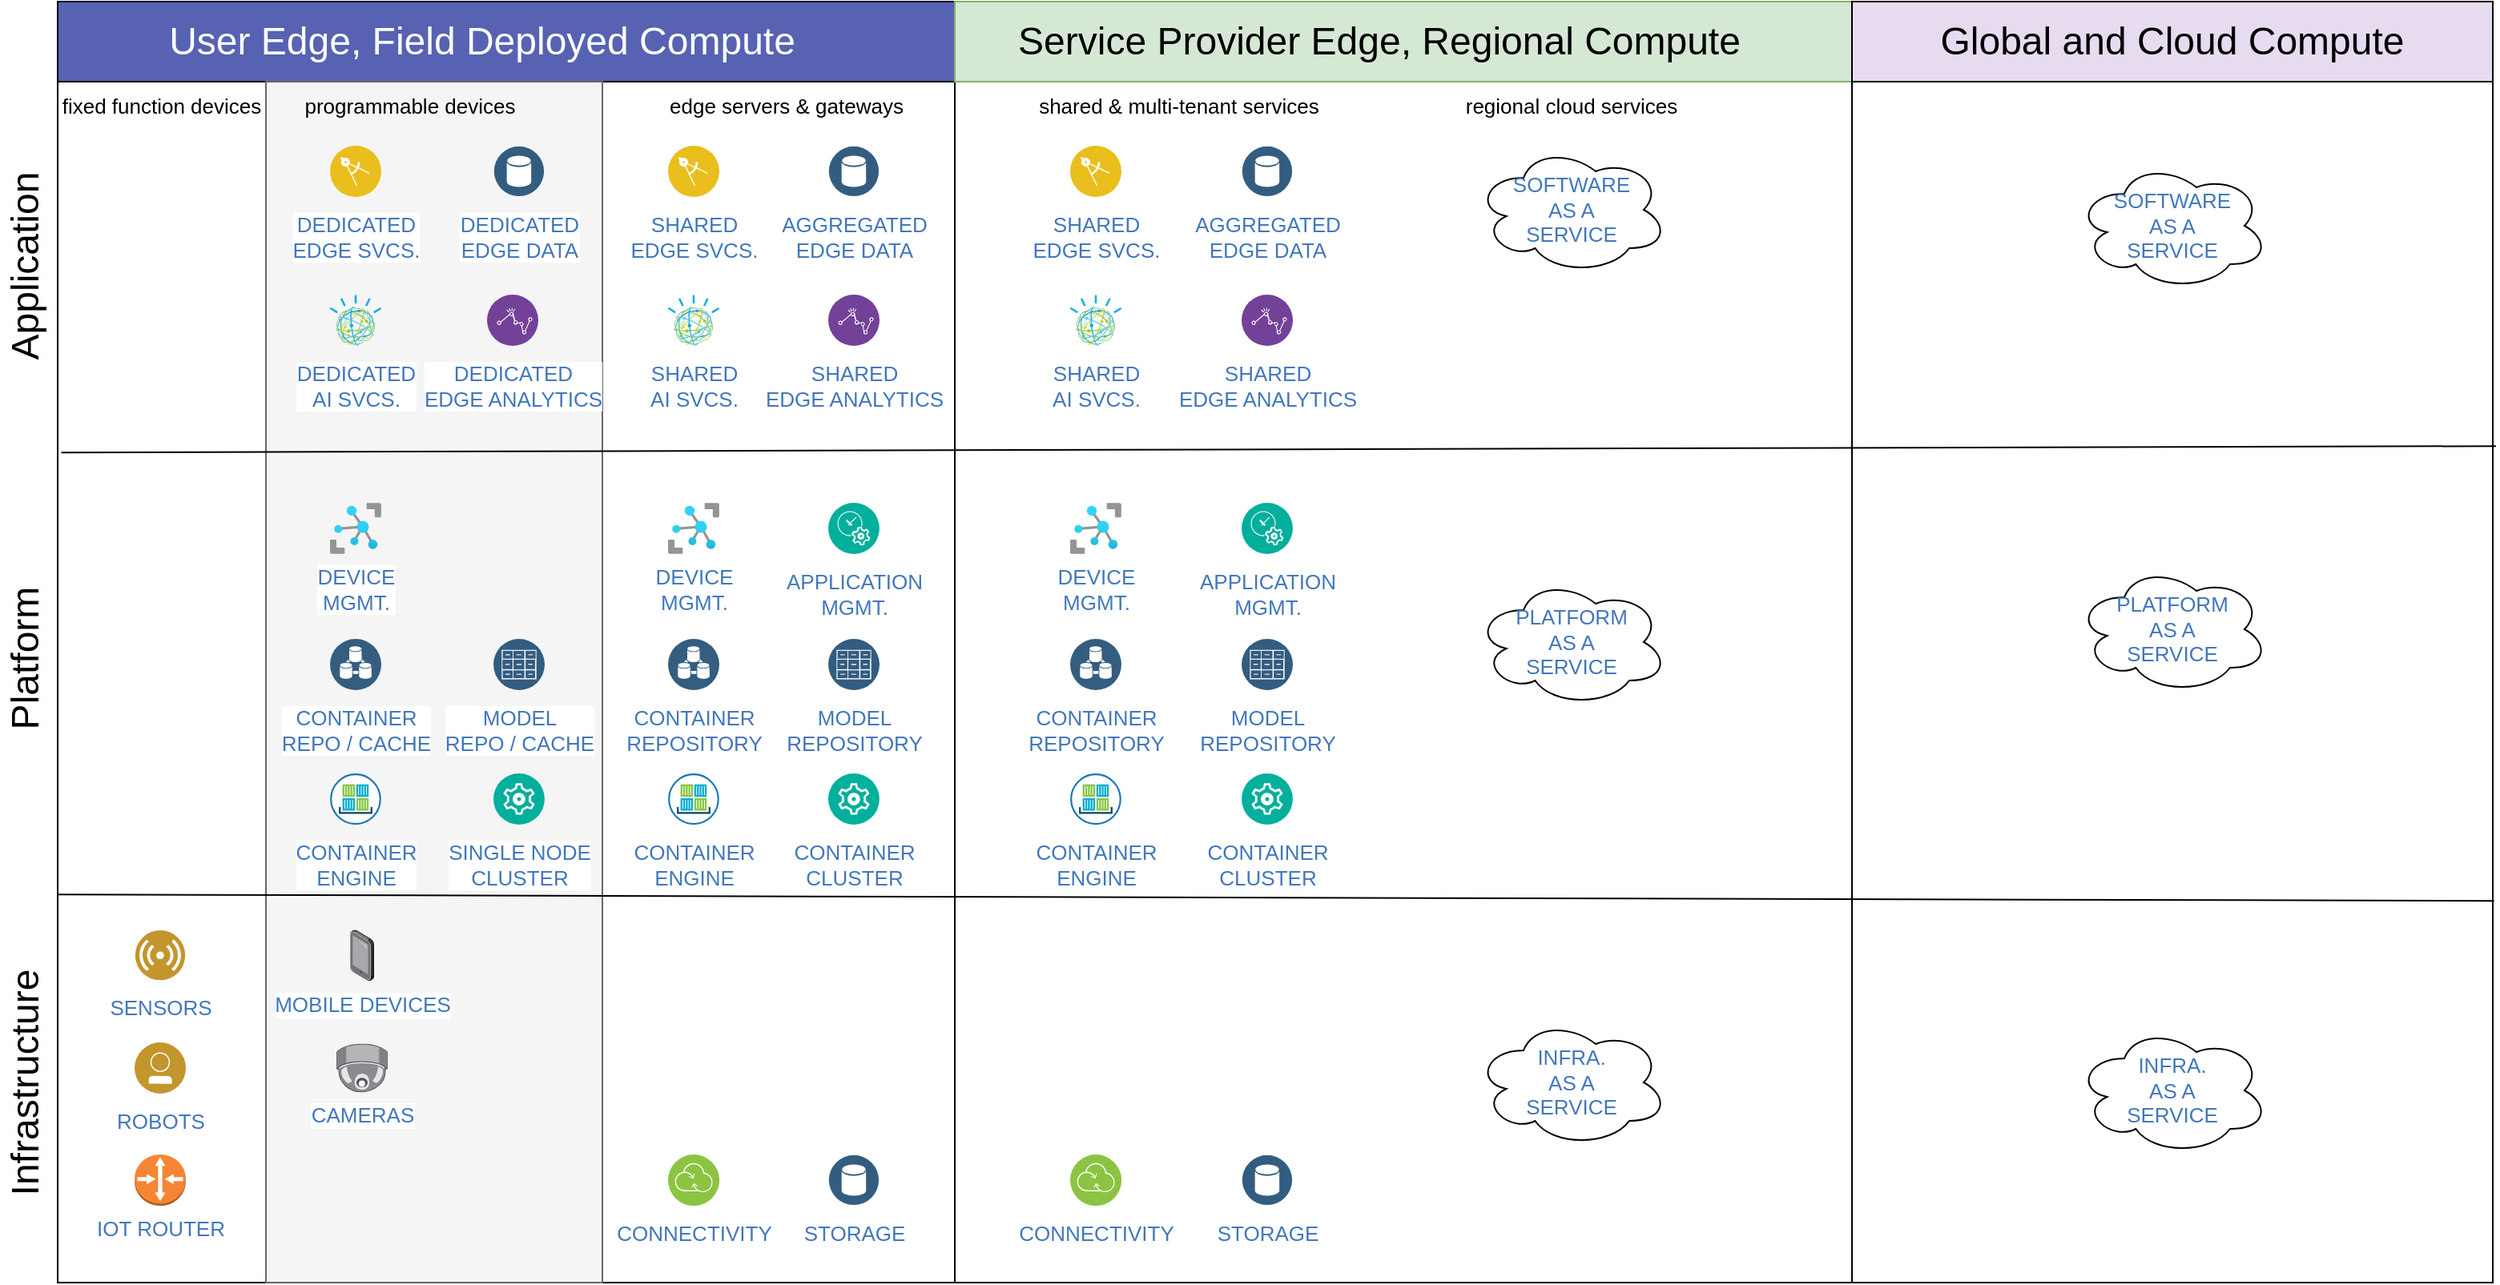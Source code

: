 <mxfile version="21.6.8" type="device">
  <diagram id="u-Bgehv5GdRI6xBluCmY" name="Page-1">
    <mxGraphModel dx="1114" dy="806" grid="1" gridSize="10" guides="1" tooltips="1" connect="1" arrows="1" fold="1" page="1" pageScale="1" pageWidth="1600" pageHeight="900" math="0" shadow="0">
      <root>
        <mxCell id="0" />
        <mxCell id="1" parent="0" />
        <mxCell id="NKZoFBCDpuy2na6IxqbC-1" value="" style="rounded=0;whiteSpace=wrap;html=1;" parent="1" vertex="1">
          <mxGeometry x="40" y="40" width="560" height="800" as="geometry" />
        </mxCell>
        <mxCell id="NKZoFBCDpuy2na6IxqbC-2" value="" style="rounded=0;whiteSpace=wrap;html=1;" parent="1" vertex="1">
          <mxGeometry x="600" y="40" width="560" height="800" as="geometry" />
        </mxCell>
        <mxCell id="NKZoFBCDpuy2na6IxqbC-3" value="" style="rounded=0;whiteSpace=wrap;html=1;" parent="1" vertex="1">
          <mxGeometry x="1160" y="40" width="400" height="800" as="geometry" />
        </mxCell>
        <mxCell id="NKZoFBCDpuy2na6IxqbC-17" value="" style="group" parent="1" vertex="1" connectable="0">
          <mxGeometry x="40" y="40" width="560" height="50" as="geometry" />
        </mxCell>
        <mxCell id="NKZoFBCDpuy2na6IxqbC-15" value="" style="rounded=0;whiteSpace=wrap;html=1;fillColor=#5762b3;" parent="NKZoFBCDpuy2na6IxqbC-17" vertex="1">
          <mxGeometry width="560" height="50" as="geometry" />
        </mxCell>
        <mxCell id="NKZoFBCDpuy2na6IxqbC-16" value="&lt;font color=&quot;#ffffff&quot; style=&quot;font-size: 24px;&quot;&gt;User Edge, Field Deployed Compute&lt;/font&gt;" style="text;strokeColor=none;align=center;fillColor=none;html=1;verticalAlign=middle;whiteSpace=wrap;rounded=0;" parent="NKZoFBCDpuy2na6IxqbC-17" vertex="1">
          <mxGeometry x="20" y="10" width="490" height="30" as="geometry" />
        </mxCell>
        <mxCell id="NKZoFBCDpuy2na6IxqbC-20" value="" style="group;fillColor=none;" parent="1" vertex="1" connectable="0">
          <mxGeometry x="600" y="40" width="560" height="50" as="geometry" />
        </mxCell>
        <mxCell id="NKZoFBCDpuy2na6IxqbC-18" value="" style="rounded=0;whiteSpace=wrap;html=1;fillColor=#d5e8d4;strokeColor=#82b366;" parent="NKZoFBCDpuy2na6IxqbC-20" vertex="1">
          <mxGeometry width="560" height="50" as="geometry" />
        </mxCell>
        <mxCell id="NKZoFBCDpuy2na6IxqbC-19" value="&lt;font style=&quot;font-size: 24px;&quot;&gt;Service Provider Edge, Regional Compute&lt;/font&gt;" style="text;strokeColor=none;align=center;fillColor=#d5e8d4;html=1;verticalAlign=middle;whiteSpace=wrap;rounded=0;" parent="NKZoFBCDpuy2na6IxqbC-20" vertex="1">
          <mxGeometry x="20" y="10" width="490" height="30" as="geometry" />
        </mxCell>
        <mxCell id="NKZoFBCDpuy2na6IxqbC-23" value="" style="group" parent="1" vertex="1" connectable="0">
          <mxGeometry x="1160" y="40" width="400" height="50" as="geometry" />
        </mxCell>
        <mxCell id="NKZoFBCDpuy2na6IxqbC-21" value="" style="rounded=0;whiteSpace=wrap;html=1;fillColor=#E7DBF0;" parent="NKZoFBCDpuy2na6IxqbC-23" vertex="1">
          <mxGeometry width="400" height="50" as="geometry" />
        </mxCell>
        <mxCell id="NKZoFBCDpuy2na6IxqbC-22" value="&lt;font style=&quot;font-size: 24px;&quot;&gt;Global and Cloud Compute&lt;/font&gt;" style="text;strokeColor=none;align=center;fillColor=none;html=1;verticalAlign=middle;whiteSpace=wrap;rounded=0;" parent="NKZoFBCDpuy2na6IxqbC-23" vertex="1">
          <mxGeometry x="50" y="10" width="300" height="30" as="geometry" />
        </mxCell>
        <mxCell id="iU7ZojFt_CZGEspTZ9bw-25" value="" style="rounded=0;whiteSpace=wrap;html=1;fillColor=#f5f5f5;strokeColor=#666666;fontColor=#333333;" parent="1" vertex="1">
          <mxGeometry x="170" y="90" width="210" height="750" as="geometry" />
        </mxCell>
        <mxCell id="rkRexL7u3ubiK1zSjF01-2" value="" style="endArrow=none;html=1;rounded=0;exitX=0.001;exitY=0.697;exitDx=0;exitDy=0;exitPerimeter=0;entryX=1.002;entryY=0.702;entryDx=0;entryDy=0;entryPerimeter=0;fontColor=#4277BB;fontSize=13;" parent="1" source="NKZoFBCDpuy2na6IxqbC-1" target="NKZoFBCDpuy2na6IxqbC-3" edge="1">
          <mxGeometry width="50" height="50" relative="1" as="geometry">
            <mxPoint x="780" y="380" as="sourcePoint" />
            <mxPoint x="830" y="330" as="targetPoint" />
          </mxGeometry>
        </mxCell>
        <mxCell id="rkRexL7u3ubiK1zSjF01-3" value="" style="endArrow=none;html=1;rounded=0;exitX=0.004;exitY=0.352;exitDx=0;exitDy=0;exitPerimeter=0;entryX=1.005;entryY=0.347;entryDx=0;entryDy=0;entryPerimeter=0;fontColor=#4277BB;fontSize=13;" parent="1" source="NKZoFBCDpuy2na6IxqbC-1" target="NKZoFBCDpuy2na6IxqbC-3" edge="1">
          <mxGeometry width="50" height="50" relative="1" as="geometry">
            <mxPoint x="810" y="370" as="sourcePoint" />
            <mxPoint x="860" y="320" as="targetPoint" />
          </mxGeometry>
        </mxCell>
        <mxCell id="rkRexL7u3ubiK1zSjF01-4" value="&lt;font style=&quot;font-size: 24px;&quot;&gt;Infrastructure&lt;/font&gt;" style="text;strokeColor=none;align=center;fillColor=none;html=1;verticalAlign=middle;whiteSpace=wrap;rounded=0;rotation=-90;" parent="1" vertex="1">
          <mxGeometry x="-60" y="700" width="160" height="30" as="geometry" />
        </mxCell>
        <mxCell id="rkRexL7u3ubiK1zSjF01-5" value="&lt;font style=&quot;font-size: 24px;&quot;&gt;Platform&lt;/font&gt;" style="text;strokeColor=none;align=center;fillColor=none;html=1;verticalAlign=middle;whiteSpace=wrap;rounded=0;rotation=-90;" parent="1" vertex="1">
          <mxGeometry x="-45" y="435" width="130" height="30" as="geometry" />
        </mxCell>
        <mxCell id="rkRexL7u3ubiK1zSjF01-6" value="&lt;font style=&quot;font-size: 24px;&quot;&gt;Application&lt;/font&gt;" style="text;strokeColor=none;align=center;fillColor=none;html=1;verticalAlign=middle;whiteSpace=wrap;rounded=0;rotation=-90;" parent="1" vertex="1">
          <mxGeometry x="-60" y="190" width="160" height="30" as="geometry" />
        </mxCell>
        <mxCell id="dV2BF6gwbEOyX98F7W6L-6" value="&lt;font style=&quot;font-size: 13px;&quot;&gt;CAMERAS&lt;/font&gt;" style="points=[];aspect=fixed;html=1;align=center;shadow=0;dashed=0;image;image=img/lib/allied_telesis/security/Surveillance_Camera_Ceiling.svg;fontColor=#4277BB;fontSize=13;" parent="1" vertex="1">
          <mxGeometry x="214.0" y="690.775" width="32" height="30.45" as="geometry" />
        </mxCell>
        <mxCell id="dV2BF6gwbEOyX98F7W6L-9" value="&lt;span style=&quot;font-size: 13px;&quot;&gt;SENSORS&lt;br style=&quot;font-size: 13px;&quot;&gt;&lt;/span&gt;" style="aspect=fixed;perimeter=ellipsePerimeter;html=1;align=center;shadow=0;dashed=0;fontColor=#4277BB;labelBackgroundColor=#ffffff;fontSize=13;spacingTop=3;image;image=img/lib/ibm/users/sensor.svg;" parent="1" vertex="1">
          <mxGeometry x="88" y="620" width="32" height="31.2" as="geometry" />
        </mxCell>
        <mxCell id="dV2BF6gwbEOyX98F7W6L-11" value="&lt;font style=&quot;font-size: 13px;&quot;&gt;ROBOTS&lt;/font&gt;" style="aspect=fixed;perimeter=ellipsePerimeter;html=1;align=center;shadow=0;dashed=0;fontColor=#4277BB;labelBackgroundColor=#ffffff;fontSize=13;spacingTop=3;image;image=img/lib/ibm/users/user.svg;strokeColor=#4277BB;strokeWidth=2;" parent="1" vertex="1">
          <mxGeometry x="88" y="690" width="32" height="32" as="geometry" />
        </mxCell>
        <mxCell id="anpZV6EC-k3CciJtOTf7-1" value="&lt;span style=&quot;font-size: 13px;&quot;&gt;MOBILE DEVICES&lt;/span&gt;" style="points=[];aspect=fixed;html=1;align=center;shadow=0;dashed=0;image;image=img/lib/allied_telesis/computer_and_terminals/Tablet.svg;fontColor=#4277BB;fontSize=13;" parent="1" vertex="1">
          <mxGeometry x="222.42" y="619.6" width="15.16" height="32" as="geometry" />
        </mxCell>
        <mxCell id="anpZV6EC-k3CciJtOTf7-2" value="&lt;font style=&quot;font-size: 13px;&quot;&gt;SOFTWARE&lt;br style=&quot;font-size: 13px;&quot;&gt;AS A&lt;br style=&quot;font-size: 13px;&quot;&gt;SERVICE&lt;/font&gt;" style="ellipse;shape=cloud;whiteSpace=wrap;html=1;fontColor=#4277BB;fontSize=13;" parent="1" vertex="1">
          <mxGeometry x="1300" y="140" width="120" height="80" as="geometry" />
        </mxCell>
        <mxCell id="iU7ZojFt_CZGEspTZ9bw-1" value="&lt;font style=&quot;font-size: 13px;&quot;&gt;fixed function devices&lt;br style=&quot;font-size: 13px;&quot;&gt;&lt;/font&gt;" style="text;strokeColor=none;align=center;fillColor=none;html=1;verticalAlign=middle;whiteSpace=wrap;rounded=0;fontSize=13;" parent="1" vertex="1">
          <mxGeometry x="40" y="90" width="130" height="30" as="geometry" />
        </mxCell>
        <mxCell id="iU7ZojFt_CZGEspTZ9bw-2" value="programmable devices" style="text;strokeColor=none;align=center;fillColor=none;html=1;verticalAlign=middle;whiteSpace=wrap;rounded=0;fontSize=13;" parent="1" vertex="1">
          <mxGeometry x="190" y="90" width="140" height="30" as="geometry" />
        </mxCell>
        <mxCell id="iU7ZojFt_CZGEspTZ9bw-3" value="edge servers &amp;amp; gateways" style="text;strokeColor=none;align=center;fillColor=none;html=1;verticalAlign=middle;whiteSpace=wrap;rounded=0;fontSize=13;" parent="1" vertex="1">
          <mxGeometry x="420" y="90" width="150" height="30" as="geometry" />
        </mxCell>
        <mxCell id="iU7ZojFt_CZGEspTZ9bw-4" value="&lt;font style=&quot;font-size: 13px;&quot;&gt;DEDICATED&lt;br style=&quot;font-size: 13px;&quot;&gt;EDGE SVCS.&lt;/font&gt;" style="aspect=fixed;perimeter=ellipsePerimeter;html=1;align=center;shadow=0;dashed=0;fontColor=#4277BB;labelBackgroundColor=#ffffff;fontSize=13;spacingTop=3;image;image=img/lib/ibm/applications/enterprise_applications.svg;" parent="1" vertex="1">
          <mxGeometry x="210.0" y="130.0" width="32" height="32" as="geometry" />
        </mxCell>
        <mxCell id="iU7ZojFt_CZGEspTZ9bw-5" value="&lt;font style=&quot;font-size: 13px;&quot;&gt;DEDICATED&lt;br style=&quot;border-color: var(--border-color); font-size: 13px;&quot;&gt;AI SVCS.&lt;/font&gt;" style="aspect=fixed;perimeter=ellipsePerimeter;html=1;align=center;shadow=0;dashed=0;fontColor=#4277BB;labelBackgroundColor=#ffffff;fontSize=13;spacingTop=3;image;image=img/lib/ibm/miscellaneous/cognitive_services.svg;" parent="1" vertex="1">
          <mxGeometry x="210.0" y="223" width="32" height="32" as="geometry" />
        </mxCell>
        <mxCell id="iU7ZojFt_CZGEspTZ9bw-7" value="&lt;font style=&quot;font-size: 13px;&quot;&gt;DEDICATED&lt;br style=&quot;border-color: var(--border-color); font-size: 13px;&quot;&gt;EDGE ANALYTICS&lt;/font&gt;" style="aspect=fixed;perimeter=ellipsePerimeter;html=1;align=center;shadow=0;dashed=0;fontColor=#4277BB;labelBackgroundColor=#ffffff;fontSize=13;spacingTop=3;image;image=img/lib/ibm/analytics/analytics.svg;" parent="1" vertex="1">
          <mxGeometry x="308" y="223" width="32" height="32" as="geometry" />
        </mxCell>
        <mxCell id="iU7ZojFt_CZGEspTZ9bw-8" value="&lt;font style=&quot;font-size: 13px;&quot;&gt;DEDICATED&lt;br style=&quot;border-color: var(--border-color); font-size: 13px;&quot;&gt;EDGE DATA&lt;/font&gt;" style="aspect=fixed;perimeter=ellipsePerimeter;html=1;align=center;shadow=0;dashed=0;fontColor=#4277BB;labelBackgroundColor=#ffffff;fontSize=13;spacingTop=3;image;image=img/lib/ibm/data/data_services.svg;" parent="1" vertex="1">
          <mxGeometry x="312" y="130.39" width="32" height="31.22" as="geometry" />
        </mxCell>
        <mxCell id="iU7ZojFt_CZGEspTZ9bw-17" value="&lt;font style=&quot;font-size: 13px;&quot;&gt;SHARED&lt;br style=&quot;font-size: 13px;&quot;&gt;EDGE SVCS.&lt;/font&gt;" style="aspect=fixed;perimeter=ellipsePerimeter;html=1;align=center;shadow=0;dashed=0;fontColor=#4277BB;labelBackgroundColor=#ffffff;fontSize=13;spacingTop=3;image;image=img/lib/ibm/applications/enterprise_applications.svg;" parent="1" vertex="1">
          <mxGeometry x="421" y="130.0" width="32" height="32" as="geometry" />
        </mxCell>
        <mxCell id="iU7ZojFt_CZGEspTZ9bw-18" value="&lt;font style=&quot;font-size: 13px;&quot;&gt;SHARED&lt;br style=&quot;font-size: 13px;&quot;&gt;AI SVCS.&lt;/font&gt;" style="aspect=fixed;perimeter=ellipsePerimeter;html=1;align=center;shadow=0;dashed=0;fontColor=#4277BB;labelBackgroundColor=#ffffff;fontSize=13;spacingTop=3;image;image=img/lib/ibm/miscellaneous/cognitive_services.svg;" parent="1" vertex="1">
          <mxGeometry x="421" y="223" width="32" height="32" as="geometry" />
        </mxCell>
        <mxCell id="iU7ZojFt_CZGEspTZ9bw-19" value="&lt;font style=&quot;font-size: 13px;&quot;&gt;SHARED&lt;br style=&quot;font-size: 13px;&quot;&gt;EDGE ANALYTICS&lt;/font&gt;" style="aspect=fixed;perimeter=ellipsePerimeter;html=1;align=center;shadow=0;dashed=0;fontColor=#4277BB;labelBackgroundColor=#ffffff;fontSize=13;spacingTop=3;image;image=img/lib/ibm/analytics/analytics.svg;" parent="1" vertex="1">
          <mxGeometry x="521" y="223" width="32" height="32" as="geometry" />
        </mxCell>
        <mxCell id="iU7ZojFt_CZGEspTZ9bw-20" value="&lt;font style=&quot;font-size: 13px;&quot;&gt;AGGREGATED&lt;br style=&quot;font-size: 13px;&quot;&gt;EDGE DATA&lt;/font&gt;" style="aspect=fixed;perimeter=ellipsePerimeter;html=1;align=center;shadow=0;dashed=0;fontColor=#4277BB;labelBackgroundColor=#ffffff;fontSize=13;spacingTop=3;image;image=img/lib/ibm/data/data_services.svg;" parent="1" vertex="1">
          <mxGeometry x="521" y="130.39" width="32" height="31.22" as="geometry" />
        </mxCell>
        <mxCell id="iU7ZojFt_CZGEspTZ9bw-21" value="&lt;font style=&quot;font-size: 13px;&quot;&gt;CONTAINER&lt;br style=&quot;font-size: 13px;&quot;&gt;ENGINE&lt;br style=&quot;font-size: 13px;&quot;&gt;&lt;/font&gt;" style="aspect=fixed;perimeter=ellipsePerimeter;html=1;align=center;shadow=0;dashed=0;fontColor=#4277BB;labelBackgroundColor=#ffffff;fontSize=13;spacingTop=3;image;image=img/lib/ibm/miscellaneous/ibm_containers.svg;" parent="1" vertex="1">
          <mxGeometry x="421" y="522" width="32" height="32" as="geometry" />
        </mxCell>
        <mxCell id="iU7ZojFt_CZGEspTZ9bw-22" value="&lt;font style=&quot;font-size: 13px;&quot;&gt;CONTAINER&lt;br style=&quot;font-size: 13px;&quot;&gt;CLUSTER&lt;br style=&quot;font-size: 13px;&quot;&gt;&lt;/font&gt;" style="aspect=fixed;perimeter=ellipsePerimeter;html=1;align=center;shadow=0;dashed=0;fontColor=#4277BB;labelBackgroundColor=#ffffff;fontSize=13;spacingTop=3;image;image=img/lib/ibm/management/management.svg;glass=1;strokeColor=#4277BB;strokeWidth=2;fillColor=#4277BB;" parent="1" vertex="1">
          <mxGeometry x="521" y="521.6" width="32" height="32.8" as="geometry" />
        </mxCell>
        <mxCell id="iU7ZojFt_CZGEspTZ9bw-24" value="&lt;font style=&quot;font-size: 13px;&quot;&gt;CONTAINER&lt;br style=&quot;font-size: 13px;&quot;&gt;ENGINE&lt;br style=&quot;font-size: 13px;&quot;&gt;&lt;/font&gt;" style="aspect=fixed;perimeter=ellipsePerimeter;html=1;align=center;shadow=0;dashed=0;fontColor=#4277BB;labelBackgroundColor=#ffffff;fontSize=13;spacingTop=3;image;image=img/lib/ibm/miscellaneous/ibm_containers.svg;" parent="1" vertex="1">
          <mxGeometry x="210.0" y="522" width="32" height="32" as="geometry" />
        </mxCell>
        <mxCell id="iU7ZojFt_CZGEspTZ9bw-26" value="&lt;font style=&quot;font-size: 13px;&quot;&gt;CONTAINER&lt;br style=&quot;font-size: 13px;&quot;&gt;REPOSITORY&lt;/font&gt;" style="aspect=fixed;perimeter=ellipsePerimeter;html=1;align=center;shadow=0;dashed=0;fontColor=#4277BB;labelBackgroundColor=#ffffff;fontSize=13;spacingTop=3;image;image=img/lib/ibm/data/device_registry.svg;glass=1;strokeColor=#5192E6;strokeWidth=2;fillColor=#A78F2D;" parent="1" vertex="1">
          <mxGeometry x="421" y="438" width="32" height="32" as="geometry" />
        </mxCell>
        <mxCell id="iU7ZojFt_CZGEspTZ9bw-27" value="&lt;font style=&quot;font-size: 13px;&quot;&gt;MODEL&lt;br style=&quot;font-size: 13px;&quot;&gt;REPOSITORY&lt;/font&gt;" style="aspect=fixed;perimeter=ellipsePerimeter;html=1;align=center;shadow=0;dashed=0;fontColor=#4277BB;labelBackgroundColor=#ffffff;fontSize=13;spacingTop=3;image;image=img/lib/ibm/data/file_repository.svg;glass=1;strokeColor=#5192E6;strokeWidth=2;fillColor=#A78F2D;" parent="1" vertex="1">
          <mxGeometry x="521" y="438" width="32" height="32" as="geometry" />
        </mxCell>
        <mxCell id="iU7ZojFt_CZGEspTZ9bw-30" value="&lt;font style=&quot;font-size: 13px;&quot;&gt;&lt;font style=&quot;font-size: 13px;&quot;&gt;DEVICE&lt;br style=&quot;font-size: 13px;&quot;&gt;MGMT.&lt;/font&gt;&lt;br style=&quot;font-size: 13px;&quot;&gt;&lt;/font&gt;" style="image;aspect=fixed;html=1;points=[];align=center;fontSize=13;image=img/lib/azure2/iot/IoT_Hub.svg;fontColor=#4277BB;" parent="1" vertex="1">
          <mxGeometry x="421" y="353" width="32" height="32" as="geometry" />
        </mxCell>
        <mxCell id="iU7ZojFt_CZGEspTZ9bw-33" value="&lt;font style=&quot;font-size: 13px;&quot;&gt;APPLICATION&lt;br style=&quot;font-size: 13px;&quot;&gt;MGMT.&lt;/font&gt;" style="aspect=fixed;perimeter=ellipsePerimeter;html=1;align=center;shadow=0;dashed=0;fontColor=#4277BB;labelBackgroundColor=#ffffff;fontSize=13;spacingTop=3;image;image=img/lib/ibm/management/it_service_management.svg;glass=1;strokeColor=#4277BB;strokeWidth=2;fillColor=#4277BB;" parent="1" vertex="1">
          <mxGeometry x="521" y="353" width="32" height="32" as="geometry" />
        </mxCell>
        <mxCell id="iU7ZojFt_CZGEspTZ9bw-34" value="&lt;font style=&quot;font-size: 13px;&quot;&gt;SINGLE NODE&lt;br style=&quot;font-size: 13px;&quot;&gt;CLUSTER&lt;br style=&quot;font-size: 13px;&quot;&gt;&lt;/font&gt;" style="aspect=fixed;perimeter=ellipsePerimeter;html=1;align=center;shadow=0;dashed=0;fontColor=#4277BB;labelBackgroundColor=#ffffff;fontSize=13;spacingTop=3;image;image=img/lib/ibm/management/management.svg;glass=1;strokeColor=#4277BB;strokeWidth=2;fillColor=#4277BB;" parent="1" vertex="1">
          <mxGeometry x="312" y="521.6" width="32" height="32.8" as="geometry" />
        </mxCell>
        <mxCell id="iU7ZojFt_CZGEspTZ9bw-35" value="&lt;font style=&quot;font-size: 13px;&quot;&gt;CONTAINER&lt;br style=&quot;font-size: 13px;&quot;&gt;REPO / CACHE&lt;/font&gt;" style="aspect=fixed;perimeter=ellipsePerimeter;html=1;align=center;shadow=0;dashed=0;fontColor=#4277BB;labelBackgroundColor=#ffffff;fontSize=13;spacingTop=3;image;image=img/lib/ibm/data/device_registry.svg;glass=1;strokeColor=#5192E6;strokeWidth=2;fillColor=#A78F2D;" parent="1" vertex="1">
          <mxGeometry x="210.0" y="438" width="32" height="32" as="geometry" />
        </mxCell>
        <mxCell id="iU7ZojFt_CZGEspTZ9bw-36" value="&lt;font style=&quot;font-size: 13px;&quot;&gt;MODEL&lt;br style=&quot;font-size: 13px;&quot;&gt;REPO / CACHE&lt;/font&gt;" style="aspect=fixed;perimeter=ellipsePerimeter;html=1;align=center;shadow=0;dashed=0;fontColor=#4277BB;labelBackgroundColor=#ffffff;fontSize=13;spacingTop=3;image;image=img/lib/ibm/data/file_repository.svg;glass=1;strokeColor=#5192E6;strokeWidth=2;fillColor=#A78F2D;" parent="1" vertex="1">
          <mxGeometry x="312" y="438" width="32" height="32" as="geometry" />
        </mxCell>
        <mxCell id="iU7ZojFt_CZGEspTZ9bw-37" value="&lt;font style=&quot;font-size: 13px;&quot;&gt;&lt;font style=&quot;font-size: 13px;&quot;&gt;DEVICE&lt;br style=&quot;font-size: 13px;&quot;&gt;MGMT.&lt;/font&gt;&lt;br style=&quot;font-size: 13px;&quot;&gt;&lt;/font&gt;" style="image;aspect=fixed;html=1;points=[];align=center;fontSize=13;image=img/lib/azure2/iot/IoT_Hub.svg;fontColor=#4277BB;" parent="1" vertex="1">
          <mxGeometry x="210.0" y="353" width="32" height="32" as="geometry" />
        </mxCell>
        <mxCell id="iU7ZojFt_CZGEspTZ9bw-38" value="&lt;div style=&quot;font-size: 13px;&quot;&gt;&lt;font style=&quot;font-size: 13px;&quot;&gt;CONNECTIVITY&lt;/font&gt;&lt;br style=&quot;font-size: 13px;&quot;&gt;&lt;/div&gt;" style="aspect=fixed;perimeter=ellipsePerimeter;html=1;align=center;shadow=0;dashed=0;image;image=img/lib/ibm/infrastructure/transformation_connectivity.svg;strokeColor=#FF0000;fillColor=#FFFF66;gradientColor=none;fontColor=#4277BB;labelBackgroundColor=#ffffff;spacingTop=3;fontSize=13;" parent="1" vertex="1">
          <mxGeometry x="421" y="760" width="32" height="32" as="geometry" />
        </mxCell>
        <mxCell id="iU7ZojFt_CZGEspTZ9bw-39" value="&lt;font style=&quot;font-size: 13px;&quot;&gt;STORAGE&lt;/font&gt;" style="aspect=fixed;perimeter=ellipsePerimeter;html=1;align=center;shadow=0;dashed=0;fontColor=#4277BB;labelBackgroundColor=#ffffff;fontSize=13;spacingTop=3;image;image=img/lib/ibm/data/data_services.svg;" parent="1" vertex="1">
          <mxGeometry x="521" y="760.39" width="32" height="31.22" as="geometry" />
        </mxCell>
        <mxCell id="iU7ZojFt_CZGEspTZ9bw-40" value="shared &amp;amp; multi-tenant services" style="text;strokeColor=none;align=center;fillColor=none;html=1;verticalAlign=middle;whiteSpace=wrap;rounded=0;fontSize=13;" parent="1" vertex="1">
          <mxGeometry x="650" y="90" width="180" height="30" as="geometry" />
        </mxCell>
        <mxCell id="iU7ZojFt_CZGEspTZ9bw-41" value="regional cloud services" style="text;strokeColor=none;align=center;fillColor=none;html=1;verticalAlign=middle;whiteSpace=wrap;rounded=0;fontSize=13;" parent="1" vertex="1">
          <mxGeometry x="900" y="90" width="170" height="30" as="geometry" />
        </mxCell>
        <mxCell id="iU7ZojFt_CZGEspTZ9bw-42" value="&lt;font style=&quot;font-size: 13px;&quot;&gt;SOFTWARE&lt;br style=&quot;font-size: 13px;&quot;&gt;AS A&lt;br style=&quot;font-size: 13px;&quot;&gt;SERVICE&lt;/font&gt;" style="ellipse;shape=cloud;whiteSpace=wrap;html=1;fontColor=#4277BB;fontSize=13;" parent="1" vertex="1">
          <mxGeometry x="925" y="130" width="120" height="80" as="geometry" />
        </mxCell>
        <mxCell id="iU7ZojFt_CZGEspTZ9bw-43" value="&lt;font style=&quot;font-size: 13px;&quot;&gt;PLATFORM&lt;br style=&quot;font-size: 13px;&quot;&gt;AS A&lt;br style=&quot;font-size: 13px;&quot;&gt;SERVICE&lt;/font&gt;" style="ellipse;shape=cloud;whiteSpace=wrap;html=1;fontColor=#4277BB;fontSize=13;" parent="1" vertex="1">
          <mxGeometry x="1300" y="392" width="120" height="80" as="geometry" />
        </mxCell>
        <mxCell id="iU7ZojFt_CZGEspTZ9bw-44" value="&lt;font style=&quot;font-size: 13px;&quot;&gt;PLATFORM&lt;br style=&quot;font-size: 13px;&quot;&gt;AS A&lt;br style=&quot;font-size: 13px;&quot;&gt;SERVICE&lt;/font&gt;" style="ellipse;shape=cloud;whiteSpace=wrap;html=1;fontColor=#4277BB;fontSize=13;" parent="1" vertex="1">
          <mxGeometry x="925" y="400" width="120" height="80" as="geometry" />
        </mxCell>
        <mxCell id="iU7ZojFt_CZGEspTZ9bw-45" value="&lt;font style=&quot;font-size: 13px;&quot;&gt;INFRA.&lt;br style=&quot;font-size: 13px;&quot;&gt;AS A&lt;br style=&quot;font-size: 13px;&quot;&gt;SERVICE&lt;/font&gt;" style="ellipse;shape=cloud;whiteSpace=wrap;html=1;fontColor=#4277BB;fontSize=13;" parent="1" vertex="1">
          <mxGeometry x="1300" y="680" width="120" height="80" as="geometry" />
        </mxCell>
        <mxCell id="iU7ZojFt_CZGEspTZ9bw-46" value="&lt;font style=&quot;font-size: 13px;&quot;&gt;INFRA.&lt;br style=&quot;font-size: 13px;&quot;&gt;AS A&lt;br style=&quot;font-size: 13px;&quot;&gt;SERVICE&lt;/font&gt;" style="ellipse;shape=cloud;whiteSpace=wrap;html=1;fontColor=#4277BB;fontSize=13;" parent="1" vertex="1">
          <mxGeometry x="925" y="675" width="120" height="80" as="geometry" />
        </mxCell>
        <mxCell id="iU7ZojFt_CZGEspTZ9bw-47" value="&lt;font style=&quot;font-size: 13px;&quot;&gt;IOT ROUTER&lt;/font&gt;" style="outlineConnect=0;dashed=0;verticalLabelPosition=bottom;verticalAlign=top;align=center;html=1;shape=mxgraph.aws3.router;fillColor=#F58534;gradientColor=none;fontColor=#4277BB;fontSize=13;" parent="1" vertex="1">
          <mxGeometry x="88" y="760" width="32" height="32" as="geometry" />
        </mxCell>
        <mxCell id="otucCCkhgbF7Wdb0TqmZ-1" value="&lt;font style=&quot;font-size: 13px;&quot;&gt;SHARED&lt;br style=&quot;font-size: 13px;&quot;&gt;EDGE SVCS.&lt;/font&gt;" style="aspect=fixed;perimeter=ellipsePerimeter;html=1;align=center;shadow=0;dashed=0;fontColor=#4277BB;labelBackgroundColor=#ffffff;fontSize=13;spacingTop=3;image;image=img/lib/ibm/applications/enterprise_applications.svg;" parent="1" vertex="1">
          <mxGeometry x="672" y="130.0" width="32" height="32" as="geometry" />
        </mxCell>
        <mxCell id="otucCCkhgbF7Wdb0TqmZ-2" value="&lt;font style=&quot;font-size: 13px;&quot;&gt;SHARED&lt;br style=&quot;font-size: 13px;&quot;&gt;AI SVCS.&lt;/font&gt;" style="aspect=fixed;perimeter=ellipsePerimeter;html=1;align=center;shadow=0;dashed=0;fontColor=#4277BB;labelBackgroundColor=#ffffff;fontSize=13;spacingTop=3;image;image=img/lib/ibm/miscellaneous/cognitive_services.svg;" parent="1" vertex="1">
          <mxGeometry x="672" y="223" width="32" height="32" as="geometry" />
        </mxCell>
        <mxCell id="otucCCkhgbF7Wdb0TqmZ-3" value="&lt;font style=&quot;font-size: 13px;&quot;&gt;SHARED&lt;br style=&quot;font-size: 13px;&quot;&gt;EDGE ANALYTICS&lt;/font&gt;" style="aspect=fixed;perimeter=ellipsePerimeter;html=1;align=center;shadow=0;dashed=0;fontColor=#4277BB;labelBackgroundColor=#ffffff;fontSize=13;spacingTop=3;image;image=img/lib/ibm/analytics/analytics.svg;" parent="1" vertex="1">
          <mxGeometry x="779" y="223" width="32" height="32" as="geometry" />
        </mxCell>
        <mxCell id="otucCCkhgbF7Wdb0TqmZ-4" value="&lt;font style=&quot;font-size: 13px;&quot;&gt;AGGREGATED&lt;br style=&quot;font-size: 13px;&quot;&gt;EDGE DATA&lt;/font&gt;" style="aspect=fixed;perimeter=ellipsePerimeter;html=1;align=center;shadow=0;dashed=0;fontColor=#4277BB;labelBackgroundColor=#ffffff;fontSize=13;spacingTop=3;image;image=img/lib/ibm/data/data_services.svg;" parent="1" vertex="1">
          <mxGeometry x="779" y="130.39" width="32" height="31.22" as="geometry" />
        </mxCell>
        <mxCell id="otucCCkhgbF7Wdb0TqmZ-5" value="&lt;font style=&quot;font-size: 13px;&quot;&gt;CONTAINER&lt;br style=&quot;font-size: 13px;&quot;&gt;ENGINE&lt;br style=&quot;font-size: 13px;&quot;&gt;&lt;/font&gt;" style="aspect=fixed;perimeter=ellipsePerimeter;html=1;align=center;shadow=0;dashed=0;fontColor=#4277BB;labelBackgroundColor=#ffffff;fontSize=13;spacingTop=3;image;image=img/lib/ibm/miscellaneous/ibm_containers.svg;" parent="1" vertex="1">
          <mxGeometry x="672" y="522" width="32" height="32" as="geometry" />
        </mxCell>
        <mxCell id="otucCCkhgbF7Wdb0TqmZ-6" value="&lt;font style=&quot;font-size: 13px;&quot;&gt;CONTAINER&lt;br style=&quot;font-size: 13px;&quot;&gt;CLUSTER&lt;br style=&quot;font-size: 13px;&quot;&gt;&lt;/font&gt;" style="aspect=fixed;perimeter=ellipsePerimeter;html=1;align=center;shadow=0;dashed=0;fontColor=#4277BB;labelBackgroundColor=#ffffff;fontSize=13;spacingTop=3;image;image=img/lib/ibm/management/management.svg;glass=1;strokeColor=#4277BB;strokeWidth=2;fillColor=#4277BB;" parent="1" vertex="1">
          <mxGeometry x="779" y="521.6" width="32" height="32.8" as="geometry" />
        </mxCell>
        <mxCell id="otucCCkhgbF7Wdb0TqmZ-7" value="&lt;font style=&quot;font-size: 13px;&quot;&gt;CONTAINER&lt;br style=&quot;font-size: 13px;&quot;&gt;REPOSITORY&lt;/font&gt;" style="aspect=fixed;perimeter=ellipsePerimeter;html=1;align=center;shadow=0;dashed=0;fontColor=#4277BB;labelBackgroundColor=#ffffff;fontSize=13;spacingTop=3;image;image=img/lib/ibm/data/device_registry.svg;glass=1;strokeColor=#5192E6;strokeWidth=2;fillColor=#A78F2D;" parent="1" vertex="1">
          <mxGeometry x="672" y="438" width="32" height="32" as="geometry" />
        </mxCell>
        <mxCell id="otucCCkhgbF7Wdb0TqmZ-8" value="&lt;font style=&quot;font-size: 13px;&quot;&gt;MODEL&lt;br style=&quot;font-size: 13px;&quot;&gt;REPOSITORY&lt;/font&gt;" style="aspect=fixed;perimeter=ellipsePerimeter;html=1;align=center;shadow=0;dashed=0;fontColor=#4277BB;labelBackgroundColor=#ffffff;fontSize=13;spacingTop=3;image;image=img/lib/ibm/data/file_repository.svg;glass=1;strokeColor=#5192E6;strokeWidth=2;fillColor=#A78F2D;" parent="1" vertex="1">
          <mxGeometry x="779" y="438" width="32" height="32" as="geometry" />
        </mxCell>
        <mxCell id="otucCCkhgbF7Wdb0TqmZ-9" value="&lt;font style=&quot;font-size: 13px;&quot;&gt;&lt;font style=&quot;font-size: 13px;&quot;&gt;DEVICE&lt;br style=&quot;font-size: 13px;&quot;&gt;MGMT.&lt;/font&gt;&lt;br style=&quot;font-size: 13px;&quot;&gt;&lt;/font&gt;" style="image;aspect=fixed;html=1;points=[];align=center;fontSize=13;image=img/lib/azure2/iot/IoT_Hub.svg;fontColor=#4277BB;" parent="1" vertex="1">
          <mxGeometry x="672" y="353" width="32" height="32" as="geometry" />
        </mxCell>
        <mxCell id="otucCCkhgbF7Wdb0TqmZ-10" value="&lt;font style=&quot;font-size: 13px;&quot;&gt;APPLICATION&lt;br style=&quot;font-size: 13px;&quot;&gt;MGMT.&lt;/font&gt;" style="aspect=fixed;perimeter=ellipsePerimeter;html=1;align=center;shadow=0;dashed=0;fontColor=#4277BB;labelBackgroundColor=#ffffff;fontSize=13;spacingTop=3;image;image=img/lib/ibm/management/it_service_management.svg;glass=1;strokeColor=#4277BB;strokeWidth=2;fillColor=#4277BB;" parent="1" vertex="1">
          <mxGeometry x="779" y="353" width="32" height="32" as="geometry" />
        </mxCell>
        <mxCell id="otucCCkhgbF7Wdb0TqmZ-11" value="&lt;div style=&quot;font-size: 13px;&quot;&gt;&lt;font style=&quot;font-size: 13px;&quot;&gt;CONNECTIVITY&lt;/font&gt;&lt;br style=&quot;font-size: 13px;&quot;&gt;&lt;/div&gt;" style="aspect=fixed;perimeter=ellipsePerimeter;html=1;align=center;shadow=0;dashed=0;image;image=img/lib/ibm/infrastructure/transformation_connectivity.svg;strokeColor=#FF0000;fillColor=#FFFF66;gradientColor=none;fontColor=#4277BB;labelBackgroundColor=#ffffff;spacingTop=3;fontSize=13;" parent="1" vertex="1">
          <mxGeometry x="672" y="760" width="32" height="32" as="geometry" />
        </mxCell>
        <mxCell id="otucCCkhgbF7Wdb0TqmZ-12" value="&lt;font style=&quot;font-size: 13px;&quot;&gt;STORAGE&lt;/font&gt;" style="aspect=fixed;perimeter=ellipsePerimeter;html=1;align=center;shadow=0;dashed=0;fontColor=#4277BB;labelBackgroundColor=#ffffff;fontSize=13;spacingTop=3;image;image=img/lib/ibm/data/data_services.svg;" parent="1" vertex="1">
          <mxGeometry x="779" y="760.39" width="32" height="31.22" as="geometry" />
        </mxCell>
      </root>
    </mxGraphModel>
  </diagram>
</mxfile>
